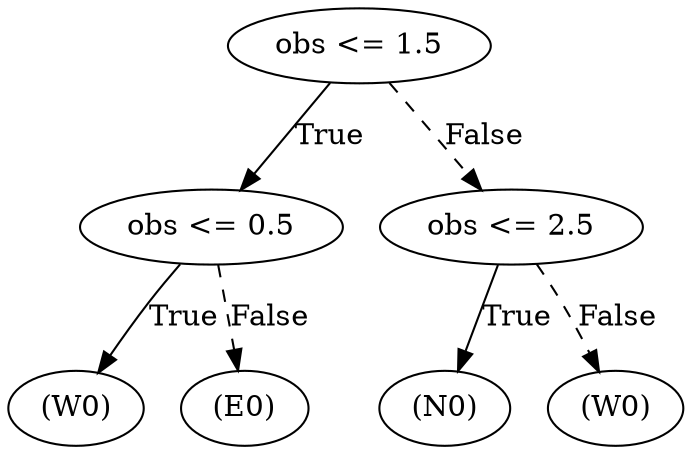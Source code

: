 digraph {
0 [label="obs <= 1.5"];
1 [label="obs <= 0.5"];
2 [label="(W0)"];
1 -> 2 [label="True"];
3 [label="(E0)"];
1 -> 3 [style="dashed", label="False"];
0 -> 1 [label="True"];
4 [label="obs <= 2.5"];
5 [label="(N0)"];
4 -> 5 [label="True"];
6 [label="(W0)"];
4 -> 6 [style="dashed", label="False"];
0 -> 4 [style="dashed", label="False"];

}
